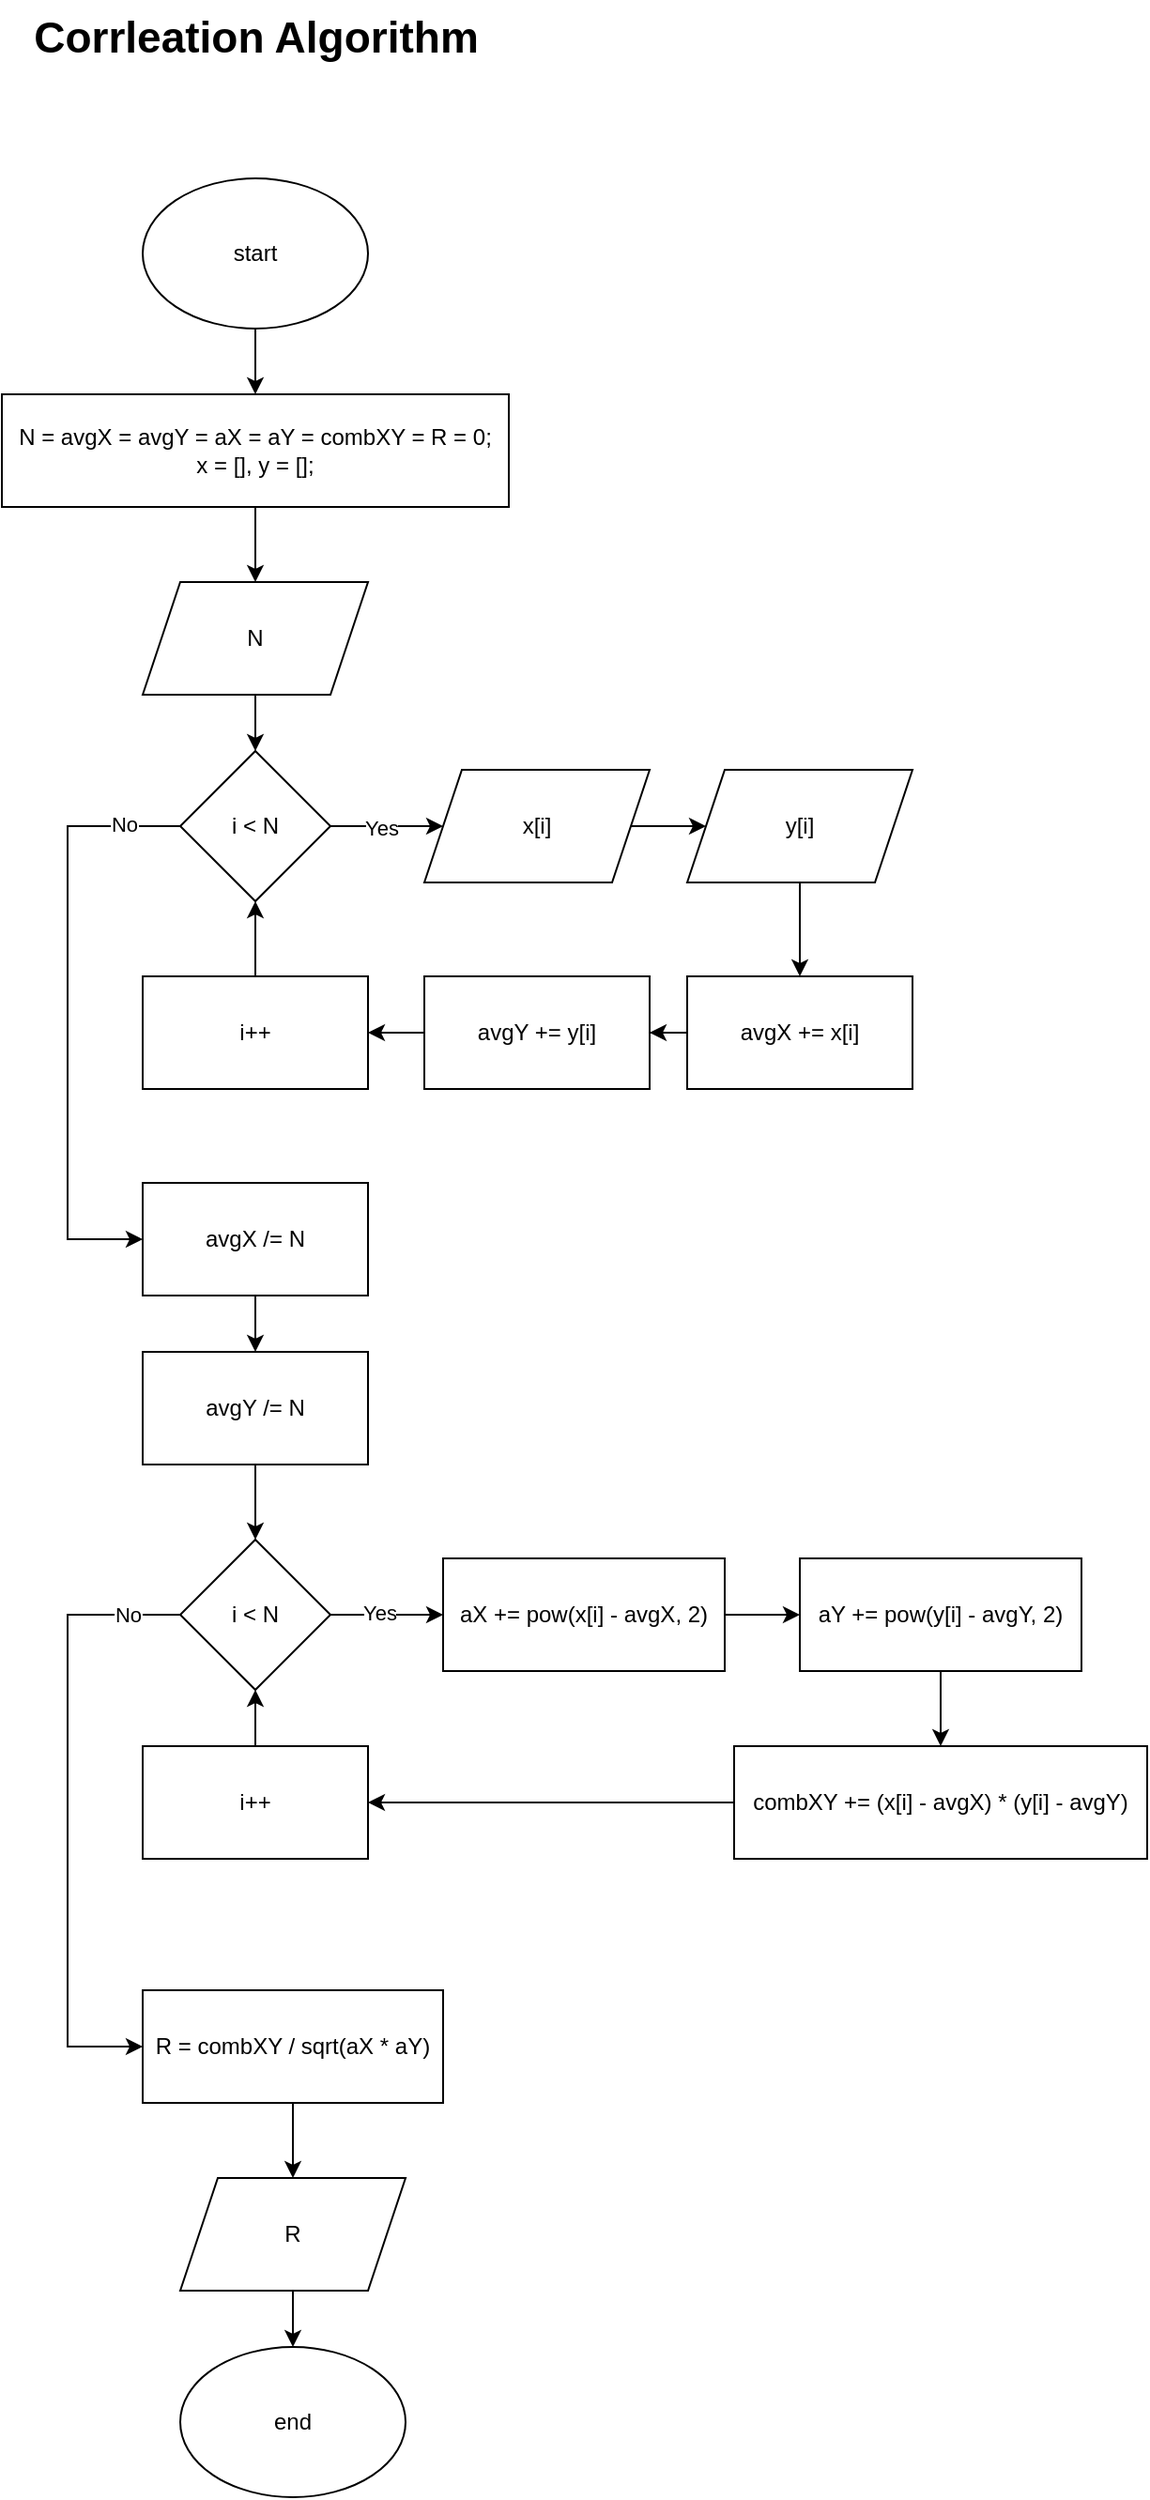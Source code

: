 <mxfile version="28.0.6">
  <diagram name="Page-1" id="sEfVp9f2br1rGwJrzzIL">
    <mxGraphModel dx="409" dy="2357" grid="1" gridSize="10" guides="1" tooltips="1" connect="1" arrows="1" fold="1" page="0" pageScale="1" pageWidth="850" pageHeight="1100" math="0" shadow="0">
      <root>
        <mxCell id="0" />
        <mxCell id="1" parent="0" />
        <mxCell id="8bbRHCpA4bQuie2q-WtK-3" value="" style="edgeStyle=orthogonalEdgeStyle;rounded=0;orthogonalLoop=1;jettySize=auto;html=1;" parent="1" source="8bbRHCpA4bQuie2q-WtK-1" target="8bbRHCpA4bQuie2q-WtK-2" edge="1">
          <mxGeometry relative="1" as="geometry" />
        </mxCell>
        <mxCell id="8bbRHCpA4bQuie2q-WtK-1" value="start" style="ellipse;whiteSpace=wrap;html=1;" parent="1" vertex="1">
          <mxGeometry x="1760" y="165" width="120" height="80" as="geometry" />
        </mxCell>
        <mxCell id="8bbRHCpA4bQuie2q-WtK-5" value="" style="edgeStyle=orthogonalEdgeStyle;rounded=0;orthogonalLoop=1;jettySize=auto;html=1;" parent="1" source="8bbRHCpA4bQuie2q-WtK-2" target="8bbRHCpA4bQuie2q-WtK-4" edge="1">
          <mxGeometry relative="1" as="geometry" />
        </mxCell>
        <mxCell id="8bbRHCpA4bQuie2q-WtK-2" value="N = avgX = avgY = aX = aY = combXY = R = 0;&lt;div&gt;x = [], y = [];&lt;/div&gt;" style="whiteSpace=wrap;html=1;" parent="1" vertex="1">
          <mxGeometry x="1685" y="280" width="270" height="60" as="geometry" />
        </mxCell>
        <mxCell id="8bbRHCpA4bQuie2q-WtK-7" value="" style="edgeStyle=orthogonalEdgeStyle;rounded=0;orthogonalLoop=1;jettySize=auto;html=1;" parent="1" source="8bbRHCpA4bQuie2q-WtK-4" target="8bbRHCpA4bQuie2q-WtK-6" edge="1">
          <mxGeometry relative="1" as="geometry" />
        </mxCell>
        <mxCell id="8bbRHCpA4bQuie2q-WtK-4" value="N" style="shape=parallelogram;perimeter=parallelogramPerimeter;whiteSpace=wrap;html=1;fixedSize=1;" parent="1" vertex="1">
          <mxGeometry x="1760" y="380" width="120" height="60" as="geometry" />
        </mxCell>
        <mxCell id="8bbRHCpA4bQuie2q-WtK-9" value="" style="edgeStyle=orthogonalEdgeStyle;rounded=0;orthogonalLoop=1;jettySize=auto;html=1;" parent="1" source="8bbRHCpA4bQuie2q-WtK-6" target="8bbRHCpA4bQuie2q-WtK-8" edge="1">
          <mxGeometry relative="1" as="geometry" />
        </mxCell>
        <mxCell id="8bbRHCpA4bQuie2q-WtK-10" value="Yes" style="edgeLabel;html=1;align=center;verticalAlign=middle;resizable=0;points=[];" parent="8bbRHCpA4bQuie2q-WtK-9" vertex="1" connectable="0">
          <mxGeometry x="-0.101" y="-1" relative="1" as="geometry">
            <mxPoint as="offset" />
          </mxGeometry>
        </mxCell>
        <mxCell id="8bbRHCpA4bQuie2q-WtK-17" value="" style="edgeStyle=orthogonalEdgeStyle;rounded=0;orthogonalLoop=1;jettySize=auto;html=1;" parent="1" source="8bbRHCpA4bQuie2q-WtK-6" target="8bbRHCpA4bQuie2q-WtK-16" edge="1">
          <mxGeometry relative="1" as="geometry">
            <Array as="points">
              <mxPoint x="1720" y="510" />
              <mxPoint x="1720" y="730" />
            </Array>
          </mxGeometry>
        </mxCell>
        <mxCell id="8bbRHCpA4bQuie2q-WtK-19" value="No" style="edgeLabel;html=1;align=center;verticalAlign=middle;resizable=0;points=[];" parent="8bbRHCpA4bQuie2q-WtK-17" vertex="1" connectable="0">
          <mxGeometry x="-0.809" y="-1" relative="1" as="geometry">
            <mxPoint as="offset" />
          </mxGeometry>
        </mxCell>
        <mxCell id="8bbRHCpA4bQuie2q-WtK-6" value="i &amp;lt; N" style="rhombus;whiteSpace=wrap;html=1;" parent="1" vertex="1">
          <mxGeometry x="1780" y="470" width="80" height="80" as="geometry" />
        </mxCell>
        <mxCell id="8bbRHCpA4bQuie2q-WtK-12" value="" style="edgeStyle=orthogonalEdgeStyle;rounded=0;orthogonalLoop=1;jettySize=auto;html=1;" parent="1" source="8bbRHCpA4bQuie2q-WtK-8" target="8bbRHCpA4bQuie2q-WtK-11" edge="1">
          <mxGeometry relative="1" as="geometry" />
        </mxCell>
        <mxCell id="8bbRHCpA4bQuie2q-WtK-8" value="x[i]" style="shape=parallelogram;perimeter=parallelogramPerimeter;whiteSpace=wrap;html=1;fixedSize=1;" parent="1" vertex="1">
          <mxGeometry x="1910" y="480" width="120" height="60" as="geometry" />
        </mxCell>
        <mxCell id="8bbRHCpA4bQuie2q-WtK-21" value="" style="edgeStyle=orthogonalEdgeStyle;rounded=0;orthogonalLoop=1;jettySize=auto;html=1;" parent="1" source="8bbRHCpA4bQuie2q-WtK-11" target="8bbRHCpA4bQuie2q-WtK-20" edge="1">
          <mxGeometry relative="1" as="geometry" />
        </mxCell>
        <mxCell id="8bbRHCpA4bQuie2q-WtK-11" value="y[i]" style="shape=parallelogram;perimeter=parallelogramPerimeter;whiteSpace=wrap;html=1;fixedSize=1;" parent="1" vertex="1">
          <mxGeometry x="2050" y="480" width="120" height="60" as="geometry" />
        </mxCell>
        <mxCell id="8bbRHCpA4bQuie2q-WtK-15" style="edgeStyle=orthogonalEdgeStyle;rounded=0;orthogonalLoop=1;jettySize=auto;html=1;entryX=0.5;entryY=1;entryDx=0;entryDy=0;" parent="1" source="8bbRHCpA4bQuie2q-WtK-13" target="8bbRHCpA4bQuie2q-WtK-6" edge="1">
          <mxGeometry relative="1" as="geometry" />
        </mxCell>
        <mxCell id="8bbRHCpA4bQuie2q-WtK-13" value="i++" style="whiteSpace=wrap;html=1;" parent="1" vertex="1">
          <mxGeometry x="1760" y="590" width="120" height="60" as="geometry" />
        </mxCell>
        <mxCell id="8bbRHCpA4bQuie2q-WtK-26" value="" style="edgeStyle=orthogonalEdgeStyle;rounded=0;orthogonalLoop=1;jettySize=auto;html=1;" parent="1" source="8bbRHCpA4bQuie2q-WtK-16" target="8bbRHCpA4bQuie2q-WtK-25" edge="1">
          <mxGeometry relative="1" as="geometry" />
        </mxCell>
        <mxCell id="8bbRHCpA4bQuie2q-WtK-16" value="avgX /= N" style="whiteSpace=wrap;html=1;" parent="1" vertex="1">
          <mxGeometry x="1760" y="700" width="120" height="60" as="geometry" />
        </mxCell>
        <mxCell id="8bbRHCpA4bQuie2q-WtK-23" style="edgeStyle=orthogonalEdgeStyle;rounded=0;orthogonalLoop=1;jettySize=auto;html=1;entryX=1;entryY=0.5;entryDx=0;entryDy=0;" parent="1" source="8bbRHCpA4bQuie2q-WtK-20" target="8bbRHCpA4bQuie2q-WtK-22" edge="1">
          <mxGeometry relative="1" as="geometry" />
        </mxCell>
        <mxCell id="8bbRHCpA4bQuie2q-WtK-20" value="avgX += x[i]" style="whiteSpace=wrap;html=1;" parent="1" vertex="1">
          <mxGeometry x="2050" y="590" width="120" height="60" as="geometry" />
        </mxCell>
        <mxCell id="8bbRHCpA4bQuie2q-WtK-24" style="edgeStyle=orthogonalEdgeStyle;rounded=0;orthogonalLoop=1;jettySize=auto;html=1;entryX=1;entryY=0.5;entryDx=0;entryDy=0;" parent="1" source="8bbRHCpA4bQuie2q-WtK-22" target="8bbRHCpA4bQuie2q-WtK-13" edge="1">
          <mxGeometry relative="1" as="geometry" />
        </mxCell>
        <mxCell id="8bbRHCpA4bQuie2q-WtK-22" value="avgY += y[i]" style="whiteSpace=wrap;html=1;" parent="1" vertex="1">
          <mxGeometry x="1910" y="590" width="120" height="60" as="geometry" />
        </mxCell>
        <mxCell id="8bbRHCpA4bQuie2q-WtK-28" value="" style="edgeStyle=orthogonalEdgeStyle;rounded=0;orthogonalLoop=1;jettySize=auto;html=1;" parent="1" source="8bbRHCpA4bQuie2q-WtK-25" target="8bbRHCpA4bQuie2q-WtK-27" edge="1">
          <mxGeometry relative="1" as="geometry" />
        </mxCell>
        <mxCell id="8bbRHCpA4bQuie2q-WtK-25" value="avgY /= N" style="whiteSpace=wrap;html=1;" parent="1" vertex="1">
          <mxGeometry x="1760" y="790" width="120" height="60" as="geometry" />
        </mxCell>
        <mxCell id="8bbRHCpA4bQuie2q-WtK-30" value="" style="edgeStyle=orthogonalEdgeStyle;rounded=0;orthogonalLoop=1;jettySize=auto;html=1;" parent="1" source="8bbRHCpA4bQuie2q-WtK-27" target="8bbRHCpA4bQuie2q-WtK-29" edge="1">
          <mxGeometry relative="1" as="geometry" />
        </mxCell>
        <mxCell id="8bbRHCpA4bQuie2q-WtK-31" value="Yes" style="edgeLabel;html=1;align=center;verticalAlign=middle;resizable=0;points=[];" parent="8bbRHCpA4bQuie2q-WtK-30" vertex="1" connectable="0">
          <mxGeometry x="-0.135" y="1" relative="1" as="geometry">
            <mxPoint as="offset" />
          </mxGeometry>
        </mxCell>
        <mxCell id="8bbRHCpA4bQuie2q-WtK-42" value="" style="edgeStyle=orthogonalEdgeStyle;rounded=0;orthogonalLoop=1;jettySize=auto;html=1;" parent="1" source="8bbRHCpA4bQuie2q-WtK-27" target="8bbRHCpA4bQuie2q-WtK-41" edge="1">
          <mxGeometry relative="1" as="geometry">
            <Array as="points">
              <mxPoint x="1720" y="930" />
              <mxPoint x="1720" y="1160" />
            </Array>
          </mxGeometry>
        </mxCell>
        <mxCell id="8bbRHCpA4bQuie2q-WtK-43" value="No" style="edgeLabel;html=1;align=center;verticalAlign=middle;resizable=0;points=[];" parent="8bbRHCpA4bQuie2q-WtK-42" vertex="1" connectable="0">
          <mxGeometry x="-0.826" relative="1" as="geometry">
            <mxPoint as="offset" />
          </mxGeometry>
        </mxCell>
        <mxCell id="8bbRHCpA4bQuie2q-WtK-27" value="i &amp;lt; N" style="rhombus;whiteSpace=wrap;html=1;" parent="1" vertex="1">
          <mxGeometry x="1780" y="890" width="80" height="80" as="geometry" />
        </mxCell>
        <mxCell id="8bbRHCpA4bQuie2q-WtK-37" style="edgeStyle=orthogonalEdgeStyle;rounded=0;orthogonalLoop=1;jettySize=auto;html=1;entryX=0;entryY=0.5;entryDx=0;entryDy=0;" parent="1" source="8bbRHCpA4bQuie2q-WtK-29" target="8bbRHCpA4bQuie2q-WtK-32" edge="1">
          <mxGeometry relative="1" as="geometry" />
        </mxCell>
        <mxCell id="8bbRHCpA4bQuie2q-WtK-29" value="aX += pow(x[i] - avgX, 2)" style="whiteSpace=wrap;html=1;" parent="1" vertex="1">
          <mxGeometry x="1920" y="900" width="150" height="60" as="geometry" />
        </mxCell>
        <mxCell id="8bbRHCpA4bQuie2q-WtK-39" value="" style="edgeStyle=orthogonalEdgeStyle;rounded=0;orthogonalLoop=1;jettySize=auto;html=1;" parent="1" source="8bbRHCpA4bQuie2q-WtK-32" target="8bbRHCpA4bQuie2q-WtK-38" edge="1">
          <mxGeometry relative="1" as="geometry" />
        </mxCell>
        <mxCell id="8bbRHCpA4bQuie2q-WtK-32" value="aY += pow(y[i] - avgY, 2)" style="whiteSpace=wrap;html=1;" parent="1" vertex="1">
          <mxGeometry x="2110" y="900" width="150" height="60" as="geometry" />
        </mxCell>
        <mxCell id="8bbRHCpA4bQuie2q-WtK-36" style="edgeStyle=orthogonalEdgeStyle;rounded=0;orthogonalLoop=1;jettySize=auto;html=1;" parent="1" source="8bbRHCpA4bQuie2q-WtK-34" target="8bbRHCpA4bQuie2q-WtK-27" edge="1">
          <mxGeometry relative="1" as="geometry" />
        </mxCell>
        <mxCell id="8bbRHCpA4bQuie2q-WtK-34" value="i++" style="whiteSpace=wrap;html=1;" parent="1" vertex="1">
          <mxGeometry x="1760" y="1000" width="120" height="60" as="geometry" />
        </mxCell>
        <mxCell id="8bbRHCpA4bQuie2q-WtK-40" style="edgeStyle=orthogonalEdgeStyle;rounded=0;orthogonalLoop=1;jettySize=auto;html=1;entryX=1;entryY=0.5;entryDx=0;entryDy=0;" parent="1" source="8bbRHCpA4bQuie2q-WtK-38" target="8bbRHCpA4bQuie2q-WtK-34" edge="1">
          <mxGeometry relative="1" as="geometry" />
        </mxCell>
        <mxCell id="8bbRHCpA4bQuie2q-WtK-38" value="combXY += (x[i] - avgX) * (y[i] - avgY)" style="whiteSpace=wrap;html=1;" parent="1" vertex="1">
          <mxGeometry x="2075" y="1000" width="220" height="60" as="geometry" />
        </mxCell>
        <mxCell id="8bbRHCpA4bQuie2q-WtK-45" value="" style="edgeStyle=orthogonalEdgeStyle;rounded=0;orthogonalLoop=1;jettySize=auto;html=1;" parent="1" source="8bbRHCpA4bQuie2q-WtK-41" target="8bbRHCpA4bQuie2q-WtK-44" edge="1">
          <mxGeometry relative="1" as="geometry" />
        </mxCell>
        <mxCell id="8bbRHCpA4bQuie2q-WtK-41" value="R = combXY / sqrt(aX * aY)" style="whiteSpace=wrap;html=1;" parent="1" vertex="1">
          <mxGeometry x="1760" y="1130" width="160" height="60" as="geometry" />
        </mxCell>
        <mxCell id="8bbRHCpA4bQuie2q-WtK-47" style="edgeStyle=orthogonalEdgeStyle;rounded=0;orthogonalLoop=1;jettySize=auto;html=1;entryX=0.5;entryY=0;entryDx=0;entryDy=0;" parent="1" source="8bbRHCpA4bQuie2q-WtK-44" target="8bbRHCpA4bQuie2q-WtK-46" edge="1">
          <mxGeometry relative="1" as="geometry" />
        </mxCell>
        <mxCell id="8bbRHCpA4bQuie2q-WtK-44" value="R" style="shape=parallelogram;perimeter=parallelogramPerimeter;whiteSpace=wrap;html=1;fixedSize=1;" parent="1" vertex="1">
          <mxGeometry x="1780" y="1230" width="120" height="60" as="geometry" />
        </mxCell>
        <mxCell id="8bbRHCpA4bQuie2q-WtK-46" value="end" style="ellipse;whiteSpace=wrap;html=1;" parent="1" vertex="1">
          <mxGeometry x="1780" y="1320" width="120" height="80" as="geometry" />
        </mxCell>
        <mxCell id="8bbRHCpA4bQuie2q-WtK-48" value="Corrleation Algorithm" style="text;html=1;align=center;verticalAlign=middle;resizable=0;points=[];autosize=1;strokeColor=none;fillColor=none;fontSize=23;fontStyle=1" parent="1" vertex="1">
          <mxGeometry x="1700" y="70" width="240" height="40" as="geometry" />
        </mxCell>
      </root>
    </mxGraphModel>
  </diagram>
</mxfile>
